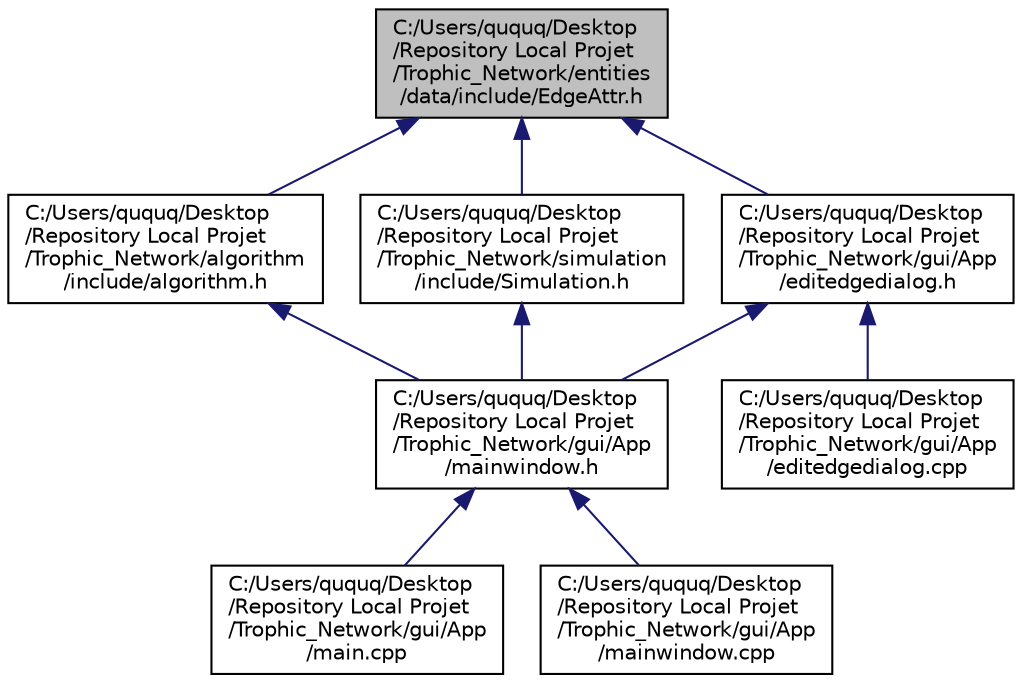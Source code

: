 digraph "C:/Users/ququq/Desktop/Repository Local Projet/Trophic_Network/entities/data/include/EdgeAttr.h"
{
  edge [fontname="Helvetica",fontsize="10",labelfontname="Helvetica",labelfontsize="10"];
  node [fontname="Helvetica",fontsize="10",shape=record];
  Node9 [label="C:/Users/ququq/Desktop\l/Repository Local Projet\l/Trophic_Network/entities\l/data/include/EdgeAttr.h",height=0.2,width=0.4,color="black", fillcolor="grey75", style="filled", fontcolor="black"];
  Node9 -> Node10 [dir="back",color="midnightblue",fontsize="10",style="solid"];
  Node10 [label="C:/Users/ququq/Desktop\l/Repository Local Projet\l/Trophic_Network/algorithm\l/include/algorithm.h",height=0.2,width=0.4,color="black", fillcolor="white", style="filled",URL="$algorithm_8h.html"];
  Node10 -> Node11 [dir="back",color="midnightblue",fontsize="10",style="solid"];
  Node11 [label="C:/Users/ququq/Desktop\l/Repository Local Projet\l/Trophic_Network/gui/App\l/mainwindow.h",height=0.2,width=0.4,color="black", fillcolor="white", style="filled",URL="$mainwindow_8h.html"];
  Node11 -> Node12 [dir="back",color="midnightblue",fontsize="10",style="solid"];
  Node12 [label="C:/Users/ququq/Desktop\l/Repository Local Projet\l/Trophic_Network/gui/App\l/main.cpp",height=0.2,width=0.4,color="black", fillcolor="white", style="filled",URL="$main_8cpp.html"];
  Node11 -> Node13 [dir="back",color="midnightblue",fontsize="10",style="solid"];
  Node13 [label="C:/Users/ququq/Desktop\l/Repository Local Projet\l/Trophic_Network/gui/App\l/mainwindow.cpp",height=0.2,width=0.4,color="black", fillcolor="white", style="filled",URL="$mainwindow_8cpp.html"];
  Node9 -> Node14 [dir="back",color="midnightblue",fontsize="10",style="solid"];
  Node14 [label="C:/Users/ququq/Desktop\l/Repository Local Projet\l/Trophic_Network/gui/App\l/editedgedialog.h",height=0.2,width=0.4,color="black", fillcolor="white", style="filled",URL="$editedgedialog_8h.html"];
  Node14 -> Node15 [dir="back",color="midnightblue",fontsize="10",style="solid"];
  Node15 [label="C:/Users/ququq/Desktop\l/Repository Local Projet\l/Trophic_Network/gui/App\l/editedgedialog.cpp",height=0.2,width=0.4,color="black", fillcolor="white", style="filled",URL="$editedgedialog_8cpp.html"];
  Node14 -> Node11 [dir="back",color="midnightblue",fontsize="10",style="solid"];
  Node9 -> Node16 [dir="back",color="midnightblue",fontsize="10",style="solid"];
  Node16 [label="C:/Users/ququq/Desktop\l/Repository Local Projet\l/Trophic_Network/simulation\l/include/Simulation.h",height=0.2,width=0.4,color="black", fillcolor="white", style="filled",URL="$_simulation_8h.html",tooltip="Header Graph. "];
  Node16 -> Node11 [dir="back",color="midnightblue",fontsize="10",style="solid"];
}
